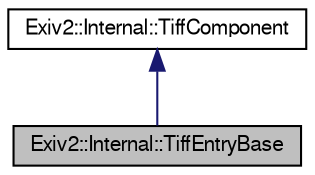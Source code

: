 digraph "Exiv2::Internal::TiffEntryBase"
{
  edge [fontname="FreeSans",fontsize="10",labelfontname="FreeSans",labelfontsize="10"];
  node [fontname="FreeSans",fontsize="10",shape=record];
  Node1 [label="Exiv2::Internal::TiffEntryBase",height=0.2,width=0.4,color="black", fillcolor="grey75", style="filled" fontcolor="black"];
  Node2 -> Node1 [dir="back",color="midnightblue",fontsize="10",style="solid",fontname="FreeSans"];
  Node2 [label="Exiv2::Internal::TiffComponent",height=0.2,width=0.4,color="black", fillcolor="white", style="filled",URL="$classExiv2_1_1Internal_1_1TiffComponent.html",tooltip="Interface class for components of a TIFF directory hierarchy (Composite pattern). Both TIFF directori..."];
}

